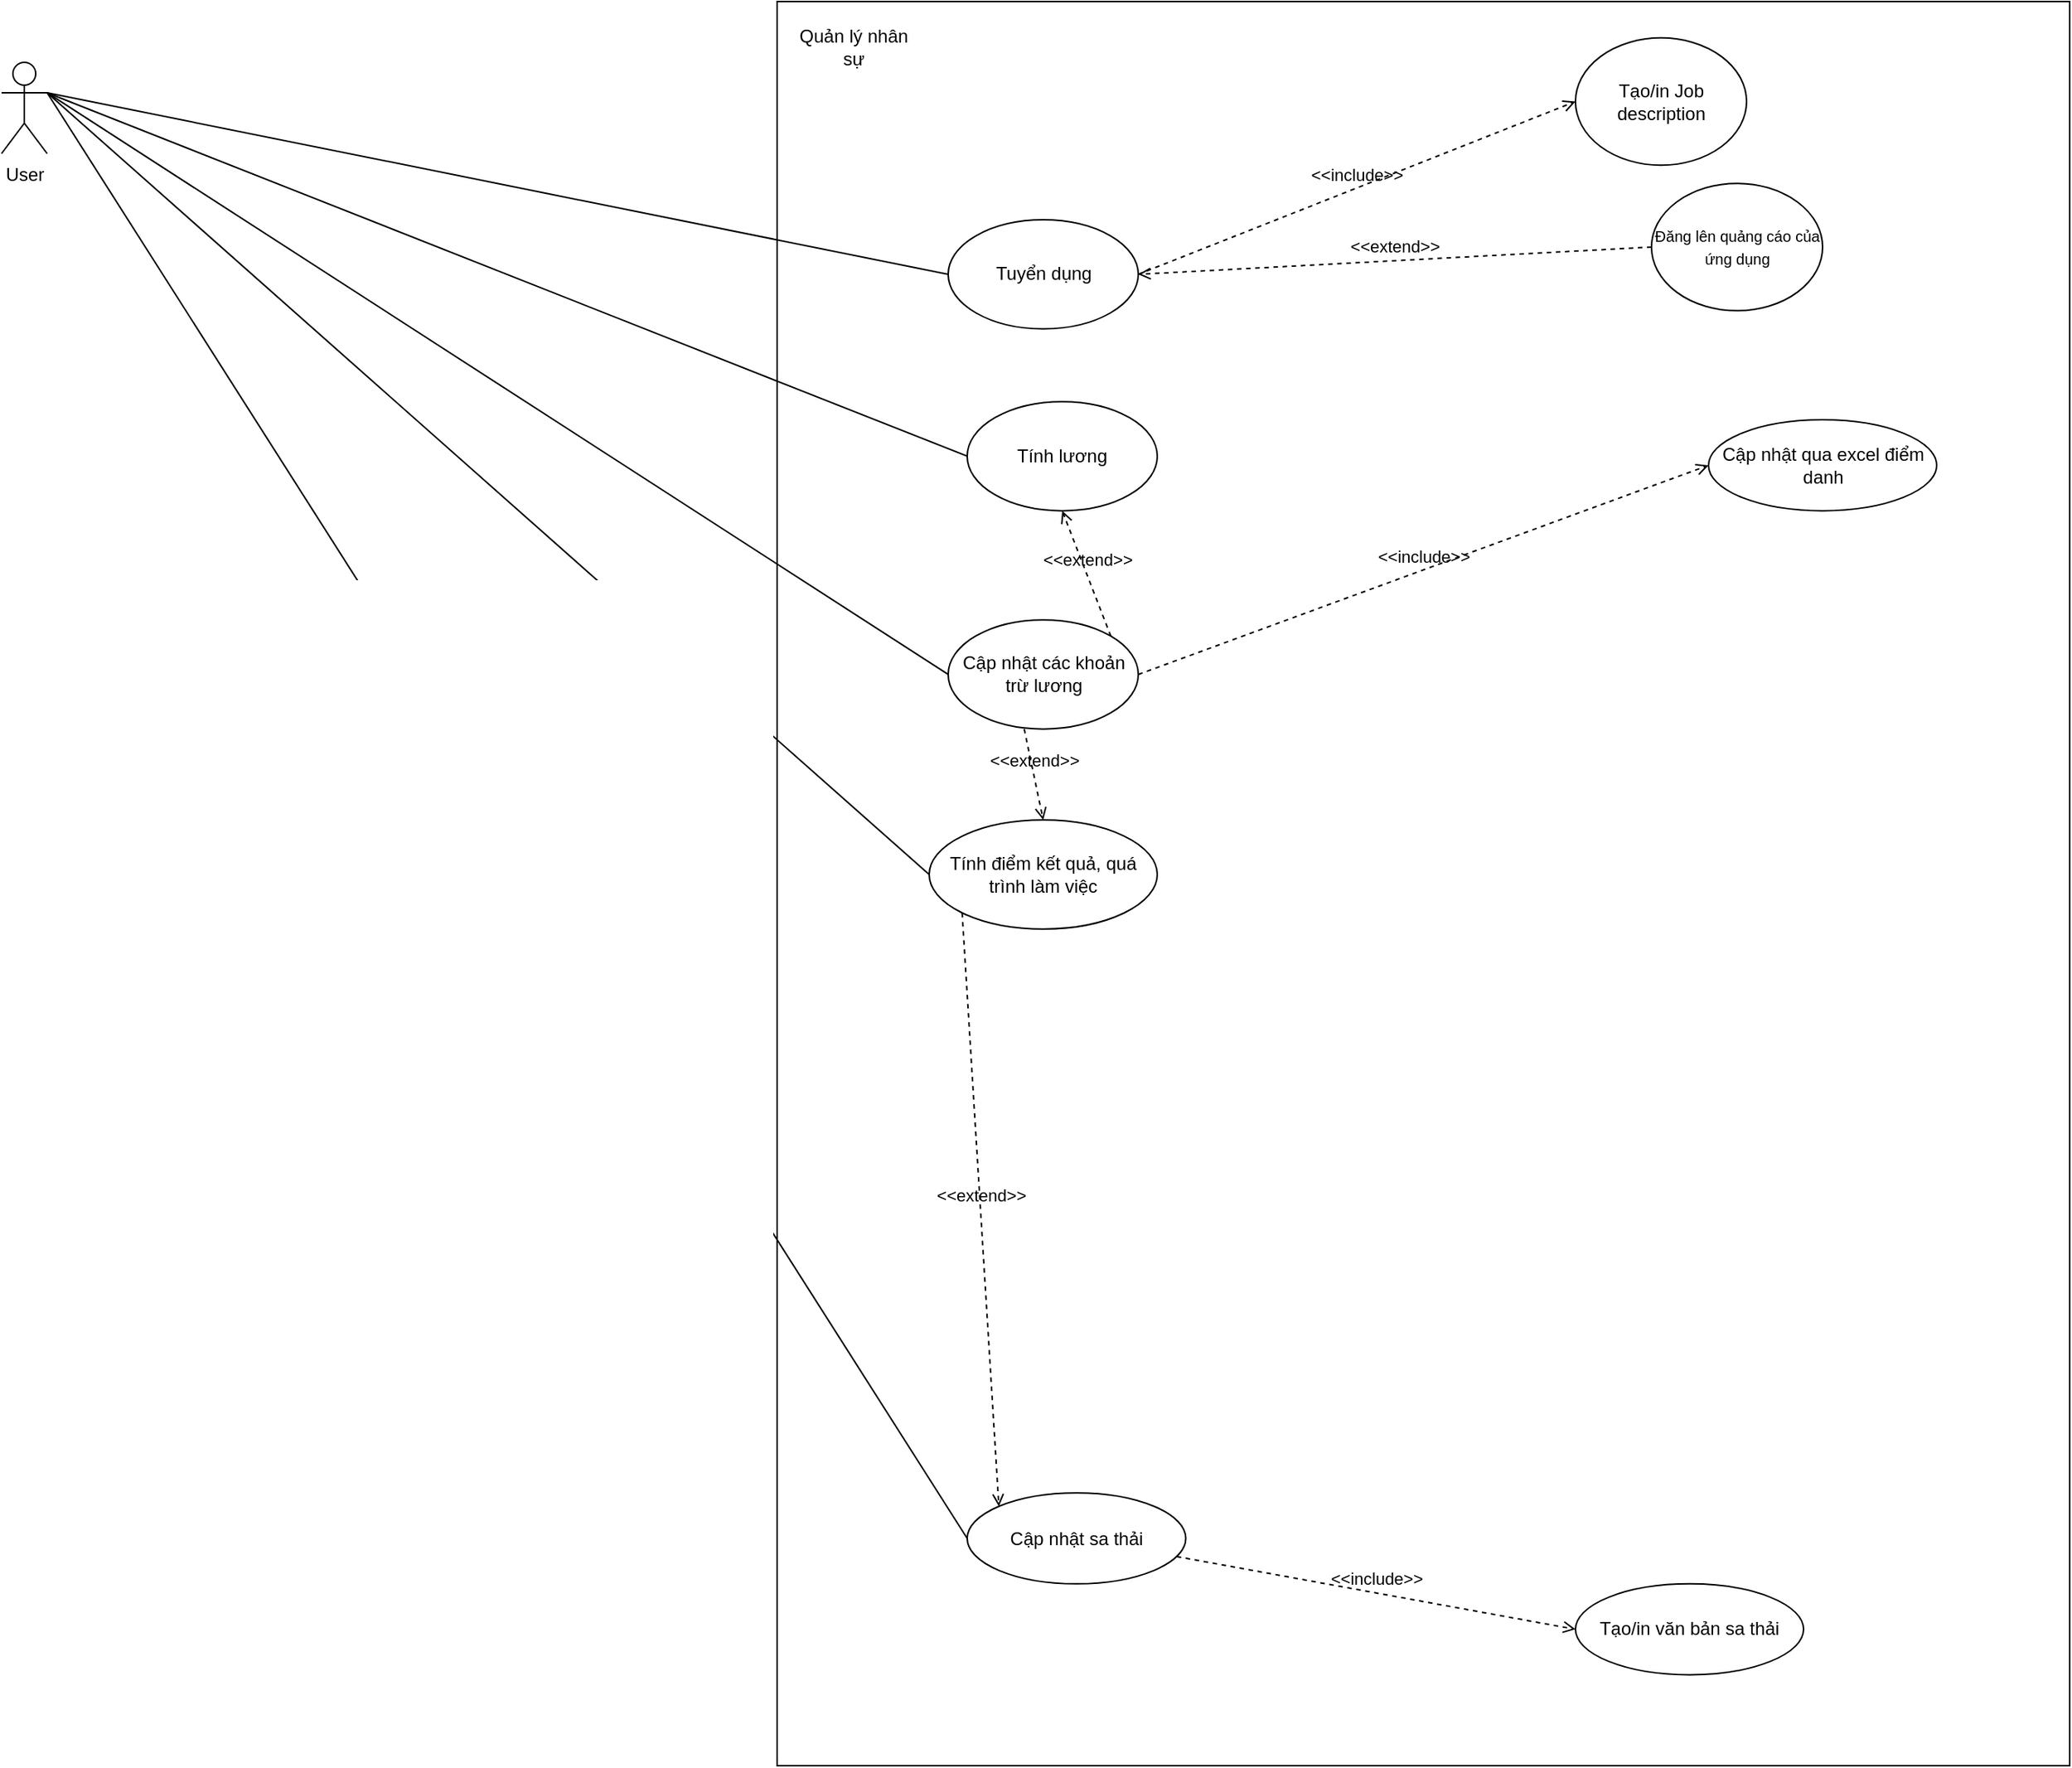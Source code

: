 <mxfile version="15.4.0" type="device"><diagram id="v1X1Mecnvad-6Oxkyz1-" name="Page-1"><mxGraphModel dx="1755" dy="1690" grid="1" gridSize="10" guides="1" tooltips="1" connect="1" arrows="1" fold="1" page="1" pageScale="1" pageWidth="850" pageHeight="1100" math="0" shadow="0"><root><mxCell id="0"/><mxCell id="1" parent="0"/><mxCell id="qRK4m4cTQi-lIYBL_JGL-5" value="User" style="shape=umlActor;verticalLabelPosition=bottom;verticalAlign=top;html=1;outlineConnect=0;" parent="1" vertex="1"><mxGeometry x="-250" width="30" height="60" as="geometry"/></mxCell><mxCell id="qRK4m4cTQi-lIYBL_JGL-7" value="Tuyển dụng" style="ellipse;whiteSpace=wrap;html=1;" parent="1" vertex="1"><mxGeometry x="350" y="90" width="100" height="60" as="geometry"/></mxCell><mxCell id="qRK4m4cTQi-lIYBL_JGL-8" value="&lt;font style=&quot;font-size: 10px&quot;&gt;Đăng lên quảng cáo của ứng dụng&lt;/font&gt;" style="ellipse;whiteSpace=wrap;html=1;" parent="1" vertex="1"><mxGeometry x="720" y="70" width="90" height="70" as="geometry"/></mxCell><mxCell id="qRK4m4cTQi-lIYBL_JGL-10" value="Tạo/in Job description" style="ellipse;whiteSpace=wrap;html=1;" parent="1" vertex="1"><mxGeometry x="680" y="-10" width="90" height="70" as="geometry"/></mxCell><mxCell id="qRK4m4cTQi-lIYBL_JGL-13" value="&amp;lt;&amp;lt;include&amp;gt;&amp;gt;" style="html=1;verticalAlign=bottom;labelBackgroundColor=none;endArrow=open;endFill=0;dashed=1;rounded=0;exitX=1;exitY=0.5;exitDx=0;exitDy=0;entryX=0;entryY=0.5;entryDx=0;entryDy=0;" parent="1" source="qRK4m4cTQi-lIYBL_JGL-7" target="qRK4m4cTQi-lIYBL_JGL-10" edge="1"><mxGeometry width="160" relative="1" as="geometry"><mxPoint x="620" y="410" as="sourcePoint"/><mxPoint x="780" y="410" as="targetPoint"/></mxGeometry></mxCell><mxCell id="qRK4m4cTQi-lIYBL_JGL-14" value="&amp;lt;&amp;lt;include&amp;gt;&amp;gt;" style="html=1;verticalAlign=bottom;labelBackgroundColor=none;endArrow=open;endFill=0;dashed=1;rounded=0;exitX=1;exitY=0.5;exitDx=0;exitDy=0;entryX=0;entryY=0.5;entryDx=0;entryDy=0;" parent="1" source="qRK4m4cTQi-lIYBL_JGL-7" target="qRK4m4cTQi-lIYBL_JGL-8" edge="1"><mxGeometry width="160" relative="1" as="geometry"><mxPoint x="520" y="160" as="sourcePoint"/><mxPoint x="650" y="105" as="targetPoint"/></mxGeometry></mxCell><mxCell id="qRK4m4cTQi-lIYBL_JGL-17" value="Tính lương" style="ellipse;whiteSpace=wrap;html=1;" parent="1" vertex="1"><mxGeometry x="360" y="190" width="100" height="60" as="geometry"/></mxCell><mxCell id="qRK4m4cTQi-lIYBL_JGL-18" value="Cập nhật các khoản trừ lương" style="ellipse;whiteSpace=wrap;html=1;" parent="1" vertex="1"><mxGeometry x="350" y="310" width="100" height="60" as="geometry"/></mxCell><mxCell id="qRK4m4cTQi-lIYBL_JGL-20" value="Cập nhật qua excel điểm danh" style="ellipse;whiteSpace=wrap;html=1;" parent="1" vertex="1"><mxGeometry x="750" y="200" width="120" height="50" as="geometry"/></mxCell><mxCell id="qRK4m4cTQi-lIYBL_JGL-21" value="Cập nhật các khoản trừ lương khác" style="ellipse;whiteSpace=wrap;html=1;" parent="1" vertex="1"><mxGeometry x="790" y="305" width="120" height="50" as="geometry"/></mxCell><mxCell id="qRK4m4cTQi-lIYBL_JGL-22" value="&amp;lt;&amp;lt;include&amp;gt;&amp;gt;" style="html=1;verticalAlign=bottom;labelBackgroundColor=none;endArrow=open;endFill=0;dashed=1;rounded=0;exitX=1;exitY=0.5;exitDx=0;exitDy=0;entryX=0;entryY=0.5;entryDx=0;entryDy=0;" parent="1" source="qRK4m4cTQi-lIYBL_JGL-18" target="qRK4m4cTQi-lIYBL_JGL-20" edge="1"><mxGeometry width="160" relative="1" as="geometry"><mxPoint x="620" y="390" as="sourcePoint"/><mxPoint x="780" y="390" as="targetPoint"/></mxGeometry></mxCell><mxCell id="qRK4m4cTQi-lIYBL_JGL-23" value="&amp;lt;&amp;lt;include&amp;gt;&amp;gt;" style="html=1;verticalAlign=bottom;labelBackgroundColor=none;endArrow=open;endFill=0;dashed=1;rounded=0;exitX=1;exitY=0.5;exitDx=0;exitDy=0;entryX=0;entryY=0.5;entryDx=0;entryDy=0;" parent="1" source="qRK4m4cTQi-lIYBL_JGL-18" target="qRK4m4cTQi-lIYBL_JGL-21" edge="1"><mxGeometry width="160" relative="1" as="geometry"><mxPoint x="460.0" y="340" as="sourcePoint"/><mxPoint x="660" y="265" as="targetPoint"/></mxGeometry></mxCell><mxCell id="qRK4m4cTQi-lIYBL_JGL-29" value="&amp;lt;&amp;lt;extend&amp;gt;&amp;gt;" style="html=1;verticalAlign=bottom;labelBackgroundColor=none;endArrow=open;endFill=0;dashed=1;rounded=0;exitX=1;exitY=0;exitDx=0;exitDy=0;entryX=0.5;entryY=1;entryDx=0;entryDy=0;" parent="1" source="qRK4m4cTQi-lIYBL_JGL-18" target="qRK4m4cTQi-lIYBL_JGL-17" edge="1"><mxGeometry width="160" relative="1" as="geometry"><mxPoint x="620" y="390" as="sourcePoint"/><mxPoint x="780" y="390" as="targetPoint"/></mxGeometry></mxCell><mxCell id="qRK4m4cTQi-lIYBL_JGL-33" value="&amp;lt;&amp;lt;extend&amp;gt;&amp;gt;" style="html=1;verticalAlign=bottom;labelBackgroundColor=none;endArrow=open;endFill=0;dashed=1;rounded=0;exitX=0.4;exitY=1;exitDx=0;exitDy=0;entryX=0.5;entryY=0;entryDx=0;entryDy=0;exitPerimeter=0;" parent="1" source="qRK4m4cTQi-lIYBL_JGL-18" target="qRK4m4cTQi-lIYBL_JGL-30" edge="1"><mxGeometry width="160" relative="1" as="geometry"><mxPoint x="470.0" y="480" as="sourcePoint"/><mxPoint x="432.426" y="568.787" as="targetPoint"/></mxGeometry></mxCell><mxCell id="qRK4m4cTQi-lIYBL_JGL-36" value="Cập nhật sa thải" style="ellipse;whiteSpace=wrap;html=1;" parent="1" vertex="1"><mxGeometry x="360" y="790" width="115" height="50" as="geometry"/></mxCell><mxCell id="qRK4m4cTQi-lIYBL_JGL-37" value="&amp;lt;&amp;lt;extend&amp;gt;&amp;gt;" style="html=1;verticalAlign=bottom;labelBackgroundColor=none;endArrow=open;endFill=0;dashed=1;rounded=0;entryX=0;entryY=0;entryDx=0;entryDy=0;exitX=0;exitY=1;exitDx=0;exitDy=0;" parent="1" source="qRK4m4cTQi-lIYBL_JGL-30" target="qRK4m4cTQi-lIYBL_JGL-36" edge="1"><mxGeometry width="160" relative="1" as="geometry"><mxPoint x="357.574" y="511.213" as="sourcePoint"/><mxPoint x="451.364" y="698.649" as="targetPoint"/></mxGeometry></mxCell><mxCell id="qRK4m4cTQi-lIYBL_JGL-43" value="Quản lý nhân sự" style="text;html=1;strokeColor=none;fillColor=none;align=center;verticalAlign=middle;whiteSpace=wrap;rounded=0;" parent="1" vertex="1"><mxGeometry x="270" y="-20" width="60" height="30" as="geometry"/></mxCell><mxCell id="qRK4m4cTQi-lIYBL_JGL-50" value="Quản lý nhân sự" style="text;html=1;strokeColor=none;fillColor=none;align=center;verticalAlign=middle;whiteSpace=wrap;rounded=0;" parent="1" vertex="1"><mxGeometry x="270" y="-20" width="60" height="30" as="geometry"/></mxCell><mxCell id="qRK4m4cTQi-lIYBL_JGL-51" value="Tuyển dụng" style="ellipse;whiteSpace=wrap;html=1;" parent="1" vertex="1"><mxGeometry x="350" y="90" width="100" height="60" as="geometry"/></mxCell><mxCell id="qRK4m4cTQi-lIYBL_JGL-52" value="&amp;lt;&amp;lt;include&amp;gt;&amp;gt;" style="html=1;verticalAlign=bottom;labelBackgroundColor=none;endArrow=open;endFill=0;dashed=1;rounded=0;exitX=1;exitY=0.5;exitDx=0;exitDy=0;entryX=0;entryY=0.5;entryDx=0;entryDy=0;" parent="1" source="qRK4m4cTQi-lIYBL_JGL-51" target="qRK4m4cTQi-lIYBL_JGL-53" edge="1"><mxGeometry width="160" relative="1" as="geometry"><mxPoint x="620" y="410" as="sourcePoint"/><mxPoint x="780" y="410" as="targetPoint"/></mxGeometry></mxCell><mxCell id="qRK4m4cTQi-lIYBL_JGL-53" value="Tạo/in Job description" style="ellipse;whiteSpace=wrap;html=1;" parent="1" vertex="1"><mxGeometry x="680" y="-10" width="90" height="70" as="geometry"/></mxCell><mxCell id="qRK4m4cTQi-lIYBL_JGL-54" value="&lt;font style=&quot;font-size: 10px&quot;&gt;Đăng lên quảng cáo của ứng dụng&lt;/font&gt;" style="ellipse;whiteSpace=wrap;html=1;" parent="1" vertex="1"><mxGeometry x="720" y="70" width="90" height="70" as="geometry"/></mxCell><mxCell id="qRK4m4cTQi-lIYBL_JGL-55" value="&amp;lt;&amp;lt;include&amp;gt;&amp;gt;" style="html=1;verticalAlign=bottom;labelBackgroundColor=none;endArrow=open;endFill=0;dashed=1;rounded=0;exitX=1;exitY=0.5;exitDx=0;exitDy=0;entryX=0;entryY=0.5;entryDx=0;entryDy=0;" parent="1" source="qRK4m4cTQi-lIYBL_JGL-51" target="qRK4m4cTQi-lIYBL_JGL-54" edge="1"><mxGeometry width="160" relative="1" as="geometry"><mxPoint x="520" y="160" as="sourcePoint"/><mxPoint x="650" y="105" as="targetPoint"/></mxGeometry></mxCell><mxCell id="qRK4m4cTQi-lIYBL_JGL-88" value="Quản lý nhân sự" style="text;html=1;strokeColor=none;fillColor=none;align=center;verticalAlign=middle;whiteSpace=wrap;rounded=0;" parent="1" vertex="1"><mxGeometry x="270" y="-20" width="60" height="30" as="geometry"/></mxCell><mxCell id="qRK4m4cTQi-lIYBL_JGL-89" value="Tuyển dụng" style="ellipse;whiteSpace=wrap;html=1;" parent="1" vertex="1"><mxGeometry x="350" y="90" width="100" height="60" as="geometry"/></mxCell><mxCell id="qRK4m4cTQi-lIYBL_JGL-108" value="" style="group" parent="1" vertex="1" connectable="0"><mxGeometry x="260" y="-40" width="850" height="1160" as="geometry"/></mxCell><mxCell id="qRK4m4cTQi-lIYBL_JGL-4" value="" style="rounded=0;whiteSpace=wrap;html=1;" parent="qRK4m4cTQi-lIYBL_JGL-108" vertex="1"><mxGeometry width="850" height="1160" as="geometry"/></mxCell><mxCell id="qRK4m4cTQi-lIYBL_JGL-30" value="Tính điểm kết quả, quá trình làm việc" style="ellipse;whiteSpace=wrap;html=1;" parent="qRK4m4cTQi-lIYBL_JGL-108" vertex="1"><mxGeometry x="100" y="538.144" width="150" height="71.753" as="geometry"/></mxCell><mxCell id="qRK4m4cTQi-lIYBL_JGL-41" value="Tạo/in văn bản sa thải" style="ellipse;whiteSpace=wrap;html=1;" parent="qRK4m4cTQi-lIYBL_JGL-108" vertex="1"><mxGeometry x="525" y="1040.412" width="150" height="59.794" as="geometry"/></mxCell><mxCell id="qRK4m4cTQi-lIYBL_JGL-42" value="&amp;lt;&amp;lt;include&amp;gt;&amp;gt;" style="html=1;verticalAlign=bottom;labelBackgroundColor=none;endArrow=open;endFill=0;dashed=1;rounded=0;entryX=0;entryY=0.5;entryDx=0;entryDy=0;" parent="qRK4m4cTQi-lIYBL_JGL-108" source="qRK4m4cTQi-lIYBL_JGL-103" target="qRK4m4cTQi-lIYBL_JGL-41" edge="1"><mxGeometry width="160" relative="1" as="geometry"><mxPoint x="281.25" y="1022.474" as="sourcePoint"/><mxPoint x="537.5" y="974.639" as="targetPoint"/></mxGeometry></mxCell><mxCell id="qRK4m4cTQi-lIYBL_JGL-56" value="Tính lương" style="ellipse;whiteSpace=wrap;html=1;" parent="qRK4m4cTQi-lIYBL_JGL-108" vertex="1"><mxGeometry x="125" y="263.093" width="125" height="71.753" as="geometry"/></mxCell><mxCell id="qRK4m4cTQi-lIYBL_JGL-57" value="&amp;lt;&amp;lt;extend&amp;gt;&amp;gt;" style="html=1;verticalAlign=bottom;labelBackgroundColor=none;endArrow=open;endFill=0;dashed=1;rounded=0;exitX=1;exitY=0;exitDx=0;exitDy=0;entryX=0.5;entryY=1;entryDx=0;entryDy=0;" parent="qRK4m4cTQi-lIYBL_JGL-108" source="qRK4m4cTQi-lIYBL_JGL-62" target="qRK4m4cTQi-lIYBL_JGL-56" edge="1"><mxGeometry width="160" relative="1" as="geometry"><mxPoint x="450" y="502.268" as="sourcePoint"/><mxPoint x="650" y="502.268" as="targetPoint"/></mxGeometry></mxCell><mxCell id="qRK4m4cTQi-lIYBL_JGL-59" value="Cập nhật qua excel điểm danh" style="ellipse;whiteSpace=wrap;html=1;" parent="qRK4m4cTQi-lIYBL_JGL-108" vertex="1"><mxGeometry x="612.5" y="275.052" width="150" height="59.794" as="geometry"/></mxCell><mxCell id="qRK4m4cTQi-lIYBL_JGL-62" value="Cập nhật các khoản trừ lương" style="ellipse;whiteSpace=wrap;html=1;" parent="qRK4m4cTQi-lIYBL_JGL-108" vertex="1"><mxGeometry x="112.5" y="406.598" width="125" height="71.753" as="geometry"/></mxCell><mxCell id="qRK4m4cTQi-lIYBL_JGL-58" value="&amp;lt;&amp;lt;include&amp;gt;&amp;gt;" style="html=1;verticalAlign=bottom;labelBackgroundColor=none;endArrow=open;endFill=0;dashed=1;rounded=0;exitX=1;exitY=0.5;exitDx=0;exitDy=0;entryX=0;entryY=0.5;entryDx=0;entryDy=0;" parent="qRK4m4cTQi-lIYBL_JGL-108" source="qRK4m4cTQi-lIYBL_JGL-62" target="qRK4m4cTQi-lIYBL_JGL-59" edge="1"><mxGeometry width="160" relative="1" as="geometry"><mxPoint x="450" y="502.268" as="sourcePoint"/><mxPoint x="650" y="502.268" as="targetPoint"/></mxGeometry></mxCell><mxCell id="qRK4m4cTQi-lIYBL_JGL-63" value="&amp;lt;&amp;lt;extend&amp;gt;&amp;gt;" style="html=1;verticalAlign=bottom;labelBackgroundColor=none;endArrow=open;endFill=0;dashed=1;rounded=0;exitX=0.4;exitY=1;exitDx=0;exitDy=0;exitPerimeter=0;entryX=0.5;entryY=0;entryDx=0;entryDy=0;" parent="qRK4m4cTQi-lIYBL_JGL-108" source="qRK4m4cTQi-lIYBL_JGL-62" target="qRK4m4cTQi-lIYBL_JGL-30" edge="1"><mxGeometry width="160" relative="1" as="geometry"><mxPoint x="262.5" y="609.897" as="sourcePoint"/><mxPoint x="162.5" y="574.021" as="targetPoint"/></mxGeometry></mxCell><mxCell id="qRK4m4cTQi-lIYBL_JGL-90" value="Quản lý nhân sự" style="text;html=1;strokeColor=none;fillColor=none;align=center;verticalAlign=middle;whiteSpace=wrap;rounded=0;" parent="qRK4m4cTQi-lIYBL_JGL-108" vertex="1"><mxGeometry x="12.5" y="11.959" width="75" height="35.876" as="geometry"/></mxCell><mxCell id="qRK4m4cTQi-lIYBL_JGL-91" value="Tuyển dụng" style="ellipse;whiteSpace=wrap;html=1;" parent="qRK4m4cTQi-lIYBL_JGL-108" vertex="1"><mxGeometry x="112.5" y="143.505" width="125" height="71.753" as="geometry"/></mxCell><mxCell id="qRK4m4cTQi-lIYBL_JGL-92" value="&amp;lt;&amp;lt;include&amp;gt;&amp;gt;" style="html=1;verticalAlign=bottom;labelBackgroundColor=none;endArrow=open;endFill=0;dashed=1;rounded=0;exitX=1;exitY=0.5;exitDx=0;exitDy=0;entryX=0;entryY=0.5;entryDx=0;entryDy=0;" parent="qRK4m4cTQi-lIYBL_JGL-108" target="qRK4m4cTQi-lIYBL_JGL-93" edge="1"><mxGeometry width="160" relative="1" as="geometry"><mxPoint x="237.5" y="179.381" as="sourcePoint"/><mxPoint x="650" y="526.186" as="targetPoint"/></mxGeometry></mxCell><mxCell id="qRK4m4cTQi-lIYBL_JGL-93" value="Tạo/in Job description" style="ellipse;whiteSpace=wrap;html=1;" parent="qRK4m4cTQi-lIYBL_JGL-108" vertex="1"><mxGeometry x="525" y="23.918" width="112.5" height="83.711" as="geometry"/></mxCell><mxCell id="qRK4m4cTQi-lIYBL_JGL-94" value="&lt;font style=&quot;font-size: 10px&quot;&gt;Đăng lên quảng cáo của ứng dụng&lt;/font&gt;" style="ellipse;whiteSpace=wrap;html=1;" parent="qRK4m4cTQi-lIYBL_JGL-108" vertex="1"><mxGeometry x="575" y="119.588" width="112.5" height="83.711" as="geometry"/></mxCell><mxCell id="qRK4m4cTQi-lIYBL_JGL-102" value="&amp;lt;&amp;lt;extend&amp;gt;&amp;gt;" style="html=1;verticalAlign=bottom;labelBackgroundColor=none;endArrow=open;endFill=0;dashed=1;rounded=0;entryX=0;entryY=0;entryDx=0;entryDy=0;exitX=0;exitY=1;exitDx=0;exitDy=0;" parent="qRK4m4cTQi-lIYBL_JGL-108" source="qRK4m4cTQi-lIYBL_JGL-30" target="qRK4m4cTQi-lIYBL_JGL-103" edge="1"><mxGeometry width="160" relative="1" as="geometry"><mxPoint x="109.467" y="635.265" as="sourcePoint"/><mxPoint x="239.205" y="871.374" as="targetPoint"/></mxGeometry></mxCell><mxCell id="qRK4m4cTQi-lIYBL_JGL-103" value="Cập nhật sa thải" style="ellipse;whiteSpace=wrap;html=1;" parent="qRK4m4cTQi-lIYBL_JGL-108" vertex="1"><mxGeometry x="125" y="980.619" width="143.75" height="59.794" as="geometry"/></mxCell><mxCell id="8mArSSs-9VaO96bArj3m-2" value="&amp;lt;&amp;lt;extend&amp;gt;&amp;gt;" style="html=1;verticalAlign=bottom;labelBackgroundColor=none;endArrow=open;endFill=0;dashed=1;rounded=0;entryX=1;entryY=0.5;entryDx=0;entryDy=0;exitX=0;exitY=0.5;exitDx=0;exitDy=0;" edge="1" parent="qRK4m4cTQi-lIYBL_JGL-108" source="qRK4m4cTQi-lIYBL_JGL-94" target="qRK4m4cTQi-lIYBL_JGL-91"><mxGeometry width="160" relative="1" as="geometry"><mxPoint x="360" y="250" as="sourcePoint"/><mxPoint x="520" y="250" as="targetPoint"/></mxGeometry></mxCell><mxCell id="qRK4m4cTQi-lIYBL_JGL-116" value="" style="endArrow=none;html=1;rounded=0;entryX=0;entryY=0.5;entryDx=0;entryDy=0;exitX=1;exitY=0.333;exitDx=0;exitDy=0;exitPerimeter=0;" parent="1" source="qRK4m4cTQi-lIYBL_JGL-5" target="qRK4m4cTQi-lIYBL_JGL-91" edge="1"><mxGeometry width="50" height="50" relative="1" as="geometry"><mxPoint x="-270" y="850" as="sourcePoint"/><mxPoint x="-20.0" y="860" as="targetPoint"/></mxGeometry></mxCell><mxCell id="qRK4m4cTQi-lIYBL_JGL-117" value="" style="endArrow=none;html=1;rounded=0;entryX=0;entryY=0.5;entryDx=0;entryDy=0;exitX=1;exitY=0.333;exitDx=0;exitDy=0;exitPerimeter=0;" parent="1" source="qRK4m4cTQi-lIYBL_JGL-5" target="qRK4m4cTQi-lIYBL_JGL-56" edge="1"><mxGeometry width="50" height="50" relative="1" as="geometry"><mxPoint x="80" y="210" as="sourcePoint"/><mxPoint x="360.0" y="130" as="targetPoint"/></mxGeometry></mxCell><mxCell id="qRK4m4cTQi-lIYBL_JGL-118" value="" style="endArrow=none;html=1;rounded=0;entryX=0;entryY=0.5;entryDx=0;entryDy=0;exitX=1;exitY=0.333;exitDx=0;exitDy=0;exitPerimeter=0;" parent="1" source="qRK4m4cTQi-lIYBL_JGL-5" target="qRK4m4cTQi-lIYBL_JGL-62" edge="1"><mxGeometry width="50" height="50" relative="1" as="geometry"><mxPoint y="70" as="sourcePoint"/><mxPoint x="370.0" y="140" as="targetPoint"/></mxGeometry></mxCell><mxCell id="qRK4m4cTQi-lIYBL_JGL-119" value="" style="endArrow=none;html=1;rounded=0;entryX=0;entryY=0.5;entryDx=0;entryDy=0;exitX=1;exitY=0.333;exitDx=0;exitDy=0;exitPerimeter=0;" parent="1" source="qRK4m4cTQi-lIYBL_JGL-5" target="qRK4m4cTQi-lIYBL_JGL-30" edge="1"><mxGeometry width="50" height="50" relative="1" as="geometry"><mxPoint x="10" y="80" as="sourcePoint"/><mxPoint x="380.0" y="150" as="targetPoint"/></mxGeometry></mxCell><mxCell id="qRK4m4cTQi-lIYBL_JGL-122" value="" style="endArrow=none;html=1;rounded=0;entryX=0;entryY=0.5;entryDx=0;entryDy=0;exitX=1;exitY=0.333;exitDx=0;exitDy=0;exitPerimeter=0;" parent="1" source="qRK4m4cTQi-lIYBL_JGL-5" target="qRK4m4cTQi-lIYBL_JGL-103" edge="1"><mxGeometry width="50" height="50" relative="1" as="geometry"><mxPoint x="40" y="110" as="sourcePoint"/><mxPoint x="410.0" y="180" as="targetPoint"/></mxGeometry></mxCell></root></mxGraphModel></diagram></mxfile>